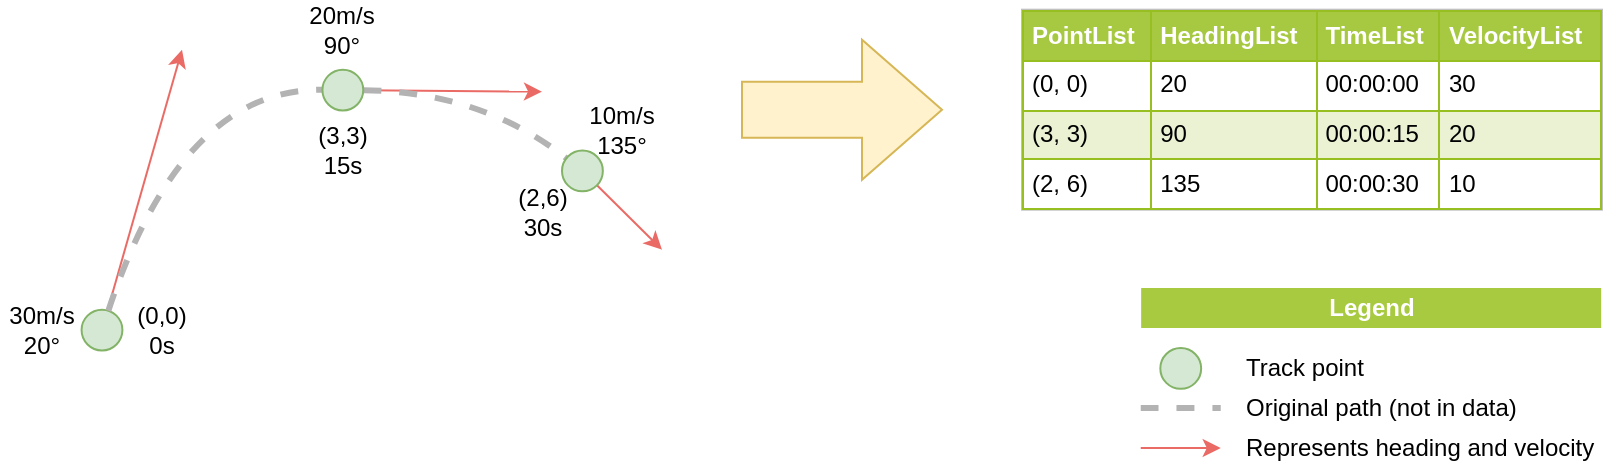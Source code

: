 <?xml version="1.0"?>
<mxfile version="13.3.9">
  <diagram id="SQbsAOS12lh6oA3klJTk" name="Page-1">
    <mxGraphModel dx="2" dy="1" grid="1" gridSize="10" guides="1" tooltips="1" connect="1" arrows="1" fold="1" page="1" pageScale="1" pageWidth="1654" pageHeight="1169" math="0" shadow="0">
      <root>
        <mxCell id="0"/>
        <mxCell id="1" parent="0"/>
        <mxCell id="48" value="&lt;b&gt;Legend&lt;/b&gt;" style="text;html=1;strokeColor=none;align=center;verticalAlign=middle;whiteSpace=wrap;rounded=0;fillColor=#a8ca40;fontColor=#FFFFFF;" parent="1" vertex="1">
          <mxGeometry x="1039.58" y="390" width="230" height="20" as="geometry"/>
        </mxCell>
        <mxCell id="24" value="" style="ellipse;whiteSpace=wrap;html=1;aspect=fixed;fillColor=#d5e8d4;strokeColor=#82b366;rotation=0;" parent="1" vertex="1">
          <mxGeometry x="509.79" y="400.84" width="20.42" height="20.42" as="geometry"/>
        </mxCell>
        <mxCell id="4" value="" style="endArrow=classic;html=1;fillColor=#fff2cc;strokeColor=#EA6B66;" parent="1" source="24" edge="1">
          <mxGeometry width="50" height="50" relative="1" as="geometry">
            <mxPoint x="525.91" y="420.924" as="sourcePoint"/>
            <mxPoint x="560" y="270.84" as="targetPoint"/>
          </mxGeometry>
        </mxCell>
        <mxCell id="10" value="" style="endArrow=classic;html=1;fillColor=#fff2cc;strokeColor=#EA6B66;" parent="1" source="25" edge="1">
          <mxGeometry width="50" height="50" relative="1" as="geometry">
            <mxPoint x="720" y="370.84" as="sourcePoint"/>
            <mxPoint x="740" y="291.84" as="targetPoint"/>
          </mxGeometry>
        </mxCell>
        <mxCell id="11" value="" style="endArrow=classic;html=1;fillColor=#fff2cc;strokeColor=#EA6B66;" parent="1" source="26" edge="1">
          <mxGeometry width="50" height="50" relative="1" as="geometry">
            <mxPoint x="768.536" y="339.376" as="sourcePoint"/>
            <mxPoint x="800" y="370.84" as="targetPoint"/>
          </mxGeometry>
        </mxCell>
        <mxCell id="13" value="" style="curved=1;endArrow=none;html=1;endFill=0;dashed=1;fillColor=#d5e8d4;strokeWidth=3;strokeColor=#B3B3B3;" parent="1" source="24" target="25" edge="1">
          <mxGeometry width="50" height="50" relative="1" as="geometry">
            <mxPoint x="525.988" y="420.939" as="sourcePoint"/>
            <mxPoint x="630" y="330.84" as="targetPoint"/>
            <Array as="points">
              <mxPoint x="560" y="289.84"/>
            </Array>
          </mxGeometry>
        </mxCell>
        <mxCell id="14" value="" style="curved=1;endArrow=none;html=1;endFill=0;dashed=1;fillColor=#d5e8d4;strokeWidth=3;strokeColor=#B3B3B3;" parent="1" source="25" target="26" edge="1">
          <mxGeometry width="50" height="50" relative="1" as="geometry">
            <mxPoint x="760.003" y="560.909" as="sourcePoint"/>
            <mxPoint x="761.053" y="332.77" as="targetPoint"/>
            <Array as="points">
              <mxPoint x="710" y="291.84"/>
            </Array>
          </mxGeometry>
        </mxCell>
        <mxCell id="15" value="" style="curved=1;endArrow=none;html=1;endFill=0;dashed=1;fillColor=#d5e8d4;strokeWidth=3;strokeColor=#B3B3B3;" parent="1" edge="1">
          <mxGeometry width="50" height="50" relative="1" as="geometry">
            <mxPoint x="1039.37" y="450" as="sourcePoint"/>
            <mxPoint x="1079.37" y="450" as="targetPoint"/>
            <Array as="points"/>
          </mxGeometry>
        </mxCell>
        <mxCell id="16" value="Original path (not in data)" style="text;html=1;strokeColor=none;fillColor=none;align=left;verticalAlign=middle;whiteSpace=wrap;rounded=0;" parent="1" vertex="1">
          <mxGeometry x="1090.0" y="440" width="180" height="20" as="geometry"/>
        </mxCell>
        <mxCell id="17" value="" style="endArrow=classic;html=1;fillColor=#fff2cc;strokeColor=#EA6B66;" parent="1" edge="1">
          <mxGeometry width="50" height="50" relative="1" as="geometry">
            <mxPoint x="1039.37" y="470" as="sourcePoint"/>
            <mxPoint x="1079.37" y="470" as="targetPoint"/>
          </mxGeometry>
        </mxCell>
        <mxCell id="18" value="Represents heading and velocity" style="text;html=1;strokeColor=none;fillColor=none;align=left;verticalAlign=middle;whiteSpace=wrap;rounded=0;" parent="1" vertex="1">
          <mxGeometry x="1090.0" y="460" width="180" height="20" as="geometry"/>
        </mxCell>
        <mxCell id="19" value="30m/s&lt;br&gt;20&#xB0;" style="text;html=1;strokeColor=none;fillColor=none;align=center;verticalAlign=middle;whiteSpace=wrap;rounded=0;" parent="1" vertex="1">
          <mxGeometry x="469.79" y="401.26" width="40" height="20" as="geometry"/>
        </mxCell>
        <mxCell id="22" value="20m/s&lt;br&gt;90&#xB0;" style="text;html=1;strokeColor=none;fillColor=none;align=center;verticalAlign=middle;whiteSpace=wrap;rounded=0;" parent="1" vertex="1">
          <mxGeometry x="620.42" y="250.84" width="40" height="20" as="geometry"/>
        </mxCell>
        <mxCell id="23" value="10m/s&lt;br&gt;135&#xB0;" style="text;html=1;strokeColor=none;fillColor=none;align=center;verticalAlign=middle;whiteSpace=wrap;rounded=0;" parent="1" vertex="1">
          <mxGeometry x="760" y="301.26" width="40" height="20" as="geometry"/>
        </mxCell>
        <mxCell id="25" value="" style="ellipse;whiteSpace=wrap;html=1;aspect=fixed;fillColor=#d5e8d4;strokeColor=#82b366;rotation=0;" parent="1" vertex="1">
          <mxGeometry x="630.21" y="280.84" width="20.42" height="20.42" as="geometry"/>
        </mxCell>
        <mxCell id="26" value="" style="ellipse;whiteSpace=wrap;html=1;aspect=fixed;fillColor=#d5e8d4;strokeColor=#82b366;rotation=0;" parent="1" vertex="1">
          <mxGeometry x="750" y="321.26" width="20.42" height="20.42" as="geometry"/>
        </mxCell>
        <mxCell id="32" value="" style="ellipse;whiteSpace=wrap;html=1;aspect=fixed;fillColor=#d5e8d4;strokeColor=#82b366;rotation=0;" parent="1" vertex="1">
          <mxGeometry x="1049.16" y="420.0" width="20.42" height="20.42" as="geometry"/>
        </mxCell>
        <mxCell id="33" value="Track point" style="text;html=1;strokeColor=none;fillColor=none;align=left;verticalAlign=middle;whiteSpace=wrap;rounded=0;" parent="1" vertex="1">
          <mxGeometry x="1090.0" y="420" width="180" height="20" as="geometry"/>
        </mxCell>
        <mxCell id="36" value="(0,0)&lt;br&gt;0s" style="text;html=1;strokeColor=none;fillColor=none;align=center;verticalAlign=middle;whiteSpace=wrap;rounded=0;" parent="1" vertex="1">
          <mxGeometry x="520" y="401.26" width="59.79" height="20" as="geometry"/>
        </mxCell>
        <mxCell id="41" value="(3,3)&lt;br&gt;15s" style="text;html=1;strokeColor=none;fillColor=none;align=center;verticalAlign=middle;whiteSpace=wrap;rounded=0;" parent="1" vertex="1">
          <mxGeometry x="610.74" y="310.84" width="59.37" height="20" as="geometry"/>
        </mxCell>
        <mxCell id="42" value="(2,6)&lt;br&gt;30s" style="text;html=1;strokeColor=none;fillColor=none;align=center;verticalAlign=middle;whiteSpace=wrap;rounded=0;" parent="1" vertex="1">
          <mxGeometry x="711.05" y="341.68" width="59.37" height="20" as="geometry"/>
        </mxCell>
        <mxCell id="46" value="" style="html=1;shadow=0;dashed=0;align=center;verticalAlign=middle;shape=mxgraph.arrows2.arrow;dy=0.6;dx=40;notch=0;fillColor=#fff2cc;strokeColor=#d6b656;" parent="1" vertex="1">
          <mxGeometry x="840" y="265.84" width="100" height="70" as="geometry"/>
        </mxCell>
        <mxCell id="49" value="&lt;table border=&quot;1&quot; width=&quot;100%&quot; cellpadding=&quot;4&quot; style=&quot;width: 100% ; height: 100% ; border-collapse: collapse&quot;&gt;&lt;tbody&gt;&lt;tr style=&quot;background-color: #a7c942 ; color: #ffffff ; border: 1px solid #98bf21&quot;&gt;&lt;th align=&quot;left&quot;&gt;PointList&lt;/th&gt;&lt;th align=&quot;left&quot;&gt;HeadingList&lt;/th&gt;&lt;th align=&quot;left&quot;&gt;TimeList&lt;br&gt;&lt;/th&gt;&lt;td&gt;&lt;b&gt;VelocityList&lt;/b&gt;&lt;/td&gt;&lt;/tr&gt;&lt;tr style=&quot;border: 1px solid #98bf21&quot;&gt;&lt;td&gt;(0, 0)&lt;/td&gt;&lt;td&gt;20&lt;/td&gt;&lt;td&gt;00:00:00&lt;/td&gt;&lt;td&gt;30&lt;/td&gt;&lt;/tr&gt;&lt;tr style=&quot;background-color: #eaf2d3 ; border: 1px solid #98bf21&quot;&gt;&lt;td&gt;(3, 3)&lt;/td&gt;&lt;td&gt;90&lt;/td&gt;&lt;td&gt;00:00:15&lt;/td&gt;&lt;td&gt;20&lt;/td&gt;&lt;/tr&gt;&lt;tr style=&quot;border: 1px solid #98bf21&quot;&gt;&lt;td&gt;(2, 6)&lt;/td&gt;&lt;td&gt;135&lt;/td&gt;&lt;td&gt;00:00:30&lt;/td&gt;&lt;td&gt;10&lt;/td&gt;&lt;/tr&gt;&lt;/tbody&gt;&lt;/table&gt;" style="text;html=1;strokeColor=#c0c0c0;fillColor=#ffffff;overflow=fill;rounded=0;" parent="1" vertex="1">
          <mxGeometry x="980" y="250.84" width="290" height="100" as="geometry"/>
        </mxCell>
      </root>
    </mxGraphModel>
  </diagram>
</mxfile>
